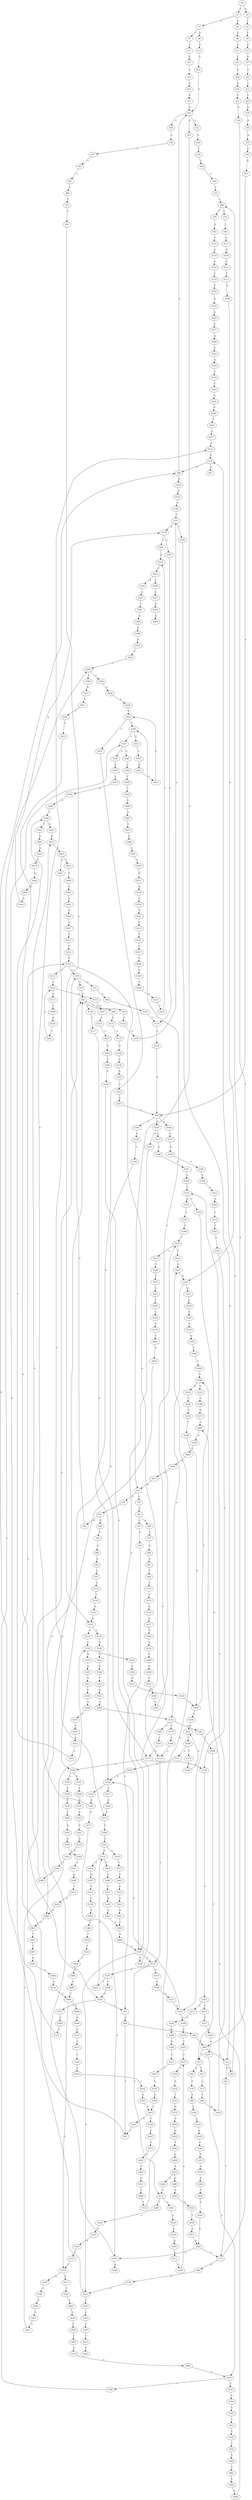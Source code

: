 strict digraph  {
	S0 -> S1 [ label = T ];
	S0 -> S2 [ label = G ];
	S1 -> S3 [ label = A ];
	S1 -> S4 [ label = G ];
	S2 -> S5 [ label = T ];
	S3 -> S6 [ label = A ];
	S3 -> S7 [ label = C ];
	S4 -> S8 [ label = A ];
	S5 -> S9 [ label = C ];
	S6 -> S10 [ label = A ];
	S7 -> S11 [ label = T ];
	S8 -> S12 [ label = A ];
	S9 -> S13 [ label = G ];
	S10 -> S14 [ label = G ];
	S11 -> S15 [ label = A ];
	S12 -> S16 [ label = C ];
	S13 -> S17 [ label = G ];
	S14 -> S18 [ label = A ];
	S15 -> S19 [ label = A ];
	S16 -> S20 [ label = G ];
	S17 -> S21 [ label = C ];
	S18 -> S22 [ label = A ];
	S18 -> S23 [ label = G ];
	S18 -> S24 [ label = C ];
	S19 -> S25 [ label = A ];
	S20 -> S26 [ label = A ];
	S21 -> S27 [ label = T ];
	S22 -> S28 [ label = G ];
	S23 -> S29 [ label = A ];
	S24 -> S30 [ label = A ];
	S25 -> S31 [ label = G ];
	S26 -> S32 [ label = G ];
	S27 -> S33 [ label = C ];
	S28 -> S34 [ label = T ];
	S29 -> S35 [ label = C ];
	S29 -> S36 [ label = G ];
	S30 -> S37 [ label = A ];
	S31 -> S18 [ label = A ];
	S32 -> S38 [ label = G ];
	S33 -> S39 [ label = G ];
	S34 -> S40 [ label = A ];
	S35 -> S41 [ label = T ];
	S36 -> S42 [ label = T ];
	S37 -> S43 [ label = A ];
	S38 -> S44 [ label = T ];
	S39 -> S45 [ label = A ];
	S40 -> S46 [ label = G ];
	S41 -> S47 [ label = C ];
	S41 -> S48 [ label = A ];
	S42 -> S49 [ label = G ];
	S42 -> S50 [ label = A ];
	S43 -> S51 [ label = C ];
	S44 -> S52 [ label = A ];
	S44 -> S53 [ label = T ];
	S45 -> S54 [ label = A ];
	S46 -> S55 [ label = T ];
	S47 -> S56 [ label = G ];
	S48 -> S57 [ label = A ];
	S49 -> S58 [ label = A ];
	S50 -> S59 [ label = G ];
	S51 -> S60 [ label = A ];
	S52 -> S61 [ label = G ];
	S52 -> S62 [ label = A ];
	S53 -> S63 [ label = T ];
	S53 -> S64 [ label = G ];
	S54 -> S65 [ label = C ];
	S55 -> S66 [ label = C ];
	S56 -> S67 [ label = A ];
	S57 -> S68 [ label = G ];
	S58 -> S69 [ label = G ];
	S59 -> S70 [ label = A ];
	S59 -> S71 [ label = G ];
	S60 -> S72 [ label = T ];
	S61 -> S73 [ label = T ];
	S62 -> S74 [ label = A ];
	S63 -> S75 [ label = A ];
	S64 -> S76 [ label = T ];
	S65 -> S77 [ label = A ];
	S66 -> S78 [ label = T ];
	S66 -> S79 [ label = A ];
	S67 -> S80 [ label = G ];
	S68 -> S81 [ label = A ];
	S69 -> S82 [ label = A ];
	S70 -> S83 [ label = G ];
	S71 -> S84 [ label = A ];
	S72 -> S85 [ label = A ];
	S73 -> S86 [ label = A ];
	S73 -> S66 [ label = C ];
	S74 -> S87 [ label = A ];
	S74 -> S88 [ label = G ];
	S75 -> S89 [ label = C ];
	S76 -> S90 [ label = T ];
	S77 -> S91 [ label = G ];
	S78 -> S92 [ label = G ];
	S79 -> S93 [ label = T ];
	S80 -> S94 [ label = G ];
	S80 -> S95 [ label = T ];
	S81 -> S96 [ label = T ];
	S82 -> S97 [ label = C ];
	S83 -> S98 [ label = T ];
	S83 -> S99 [ label = G ];
	S83 -> S100 [ label = C ];
	S84 -> S101 [ label = A ];
	S85 -> S102 [ label = G ];
	S86 -> S103 [ label = A ];
	S88 -> S18 [ label = A ];
	S88 -> S104 [ label = G ];
	S89 -> S105 [ label = G ];
	S90 -> S106 [ label = T ];
	S91 -> S107 [ label = T ];
	S91 -> S108 [ label = G ];
	S91 -> S109 [ label = C ];
	S92 -> S110 [ label = T ];
	S93 -> S111 [ label = A ];
	S94 -> S44 [ label = T ];
	S95 -> S112 [ label = A ];
	S96 -> S113 [ label = A ];
	S97 -> S114 [ label = A ];
	S98 -> S115 [ label = C ];
	S99 -> S116 [ label = A ];
	S100 -> S117 [ label = C ];
	S101 -> S118 [ label = C ];
	S102 -> S119 [ label = G ];
	S102 -> S120 [ label = A ];
	S103 -> S121 [ label = A ];
	S104 -> S122 [ label = A ];
	S105 -> S123 [ label = T ];
	S106 -> S124 [ label = A ];
	S107 -> S125 [ label = T ];
	S107 -> S126 [ label = A ];
	S108 -> S127 [ label = G ];
	S109 -> S128 [ label = C ];
	S110 -> S129 [ label = G ];
	S111 -> S130 [ label = G ];
	S112 -> S131 [ label = T ];
	S112 -> S132 [ label = A ];
	S112 -> S59 [ label = G ];
	S113 -> S133 [ label = T ];
	S114 -> S134 [ label = T ];
	S115 -> S135 [ label = A ];
	S116 -> S136 [ label = G ];
	S117 -> S137 [ label = G ];
	S118 -> S138 [ label = A ];
	S119 -> S139 [ label = T ];
	S120 -> S140 [ label = T ];
	S121 -> S88 [ label = G ];
	S121 -> S141 [ label = C ];
	S122 -> S142 [ label = G ];
	S123 -> S143 [ label = A ];
	S123 -> S144 [ label = C ];
	S124 -> S145 [ label = G ];
	S125 -> S146 [ label = A ];
	S126 -> S147 [ label = A ];
	S127 -> S148 [ label = G ];
	S128 -> S149 [ label = G ];
	S129 -> S150 [ label = A ];
	S130 -> S151 [ label = T ];
	S131 -> S152 [ label = A ];
	S132 -> S153 [ label = C ];
	S133 -> S154 [ label = G ];
	S134 -> S155 [ label = A ];
	S135 -> S156 [ label = G ];
	S136 -> S157 [ label = G ];
	S137 -> S158 [ label = G ];
	S137 -> S159 [ label = C ];
	S138 -> S91 [ label = G ];
	S139 -> S160 [ label = C ];
	S139 -> S161 [ label = G ];
	S140 -> S162 [ label = G ];
	S141 -> S163 [ label = G ];
	S142 -> S157 [ label = G ];
	S143 -> S164 [ label = A ];
	S144 -> S165 [ label = G ];
	S145 -> S166 [ label = C ];
	S146 -> S167 [ label = C ];
	S147 -> S168 [ label = G ];
	S147 -> S121 [ label = A ];
	S147 -> S153 [ label = C ];
	S148 -> S169 [ label = G ];
	S149 -> S158 [ label = G ];
	S150 -> S170 [ label = C ];
	S151 -> S171 [ label = T ];
	S152 -> S172 [ label = A ];
	S152 -> S173 [ label = G ];
	S153 -> S174 [ label = G ];
	S153 -> S175 [ label = C ];
	S153 -> S176 [ label = T ];
	S154 -> S177 [ label = G ];
	S155 -> S102 [ label = G ];
	S156 -> S178 [ label = A ];
	S157 -> S179 [ label = A ];
	S157 -> S180 [ label = T ];
	S158 -> S181 [ label = T ];
	S158 -> S182 [ label = A ];
	S159 -> S183 [ label = G ];
	S160 -> S184 [ label = C ];
	S161 -> S185 [ label = A ];
	S162 -> S186 [ label = T ];
	S163 -> S187 [ label = G ];
	S164 -> S188 [ label = G ];
	S165 -> S189 [ label = A ];
	S165 -> S190 [ label = G ];
	S166 -> S191 [ label = G ];
	S167 -> S192 [ label = G ];
	S168 -> S193 [ label = T ];
	S169 -> S194 [ label = A ];
	S170 -> S195 [ label = T ];
	S171 -> S196 [ label = G ];
	S172 -> S197 [ label = G ];
	S173 -> S198 [ label = T ];
	S174 -> S199 [ label = T ];
	S175 -> S200 [ label = T ];
	S175 -> S201 [ label = A ];
	S176 -> S202 [ label = C ];
	S176 -> S203 [ label = T ];
	S177 -> S204 [ label = G ];
	S178 -> S205 [ label = A ];
	S179 -> S206 [ label = C ];
	S179 -> S207 [ label = A ];
	S180 -> S52 [ label = A ];
	S181 -> S208 [ label = T ];
	S182 -> S209 [ label = C ];
	S183 -> S210 [ label = T ];
	S183 -> S211 [ label = C ];
	S184 -> S212 [ label = G ];
	S185 -> S213 [ label = G ];
	S186 -> S214 [ label = T ];
	S187 -> S215 [ label = T ];
	S188 -> S193 [ label = T ];
	S189 -> S216 [ label = C ];
	S190 -> S217 [ label = A ];
	S190 -> S218 [ label = T ];
	S191 -> S219 [ label = G ];
	S192 -> S123 [ label = T ];
	S193 -> S220 [ label = T ];
	S193 -> S221 [ label = G ];
	S194 -> S222 [ label = A ];
	S195 -> S223 [ label = A ];
	S196 -> S224 [ label = A ];
	S197 -> S225 [ label = C ];
	S198 -> S226 [ label = A ];
	S199 -> S227 [ label = C ];
	S200 -> S228 [ label = C ];
	S201 -> S229 [ label = C ];
	S202 -> S230 [ label = G ];
	S203 -> S231 [ label = G ];
	S204 -> S232 [ label = A ];
	S205 -> S233 [ label = C ];
	S206 -> S234 [ label = C ];
	S207 -> S118 [ label = C ];
	S208 -> S235 [ label = G ];
	S209 -> S236 [ label = G ];
	S210 -> S237 [ label = T ];
	S211 -> S238 [ label = C ];
	S212 -> S239 [ label = T ];
	S213 -> S240 [ label = C ];
	S214 -> S241 [ label = G ];
	S215 -> S242 [ label = A ];
	S216 -> S243 [ label = T ];
	S217 -> S244 [ label = A ];
	S218 -> S245 [ label = A ];
	S219 -> S246 [ label = G ];
	S220 -> S247 [ label = G ];
	S221 -> S248 [ label = T ];
	S222 -> S249 [ label = G ];
	S223 -> S250 [ label = G ];
	S224 -> S251 [ label = A ];
	S224 -> S252 [ label = G ];
	S225 -> S253 [ label = A ];
	S226 -> S254 [ label = T ];
	S227 -> S165 [ label = G ];
	S228 -> S255 [ label = A ];
	S229 -> S256 [ label = G ];
	S230 -> S67 [ label = A ];
	S230 -> S257 [ label = T ];
	S231 -> S258 [ label = T ];
	S231 -> S259 [ label = G ];
	S232 -> S260 [ label = C ];
	S233 -> S261 [ label = A ];
	S234 -> S262 [ label = C ];
	S235 -> S263 [ label = A ];
	S236 -> S264 [ label = T ];
	S237 -> S265 [ label = A ];
	S238 -> S266 [ label = G ];
	S239 -> S267 [ label = T ];
	S240 -> S268 [ label = A ];
	S241 -> S269 [ label = A ];
	S243 -> S270 [ label = A ];
	S244 -> S271 [ label = C ];
	S245 -> S272 [ label = A ];
	S245 -> S273 [ label = G ];
	S246 -> S274 [ label = T ];
	S247 -> S224 [ label = A ];
	S248 -> S275 [ label = T ];
	S249 -> S276 [ label = C ];
	S250 -> S277 [ label = G ];
	S251 -> S278 [ label = A ];
	S252 -> S279 [ label = T ];
	S252 -> S280 [ label = C ];
	S252 -> S281 [ label = G ];
	S253 -> S282 [ label = G ];
	S254 -> S152 [ label = A ];
	S255 -> S283 [ label = G ];
	S256 -> S284 [ label = A ];
	S257 -> S285 [ label = C ];
	S258 -> S286 [ label = C ];
	S259 -> S287 [ label = G ];
	S260 -> S288 [ label = C ];
	S261 -> S91 [ label = G ];
	S262 -> S289 [ label = A ];
	S262 -> S290 [ label = C ];
	S263 -> S291 [ label = C ];
	S264 -> S292 [ label = G ];
	S265 -> S293 [ label = G ];
	S266 -> S294 [ label = C ];
	S267 -> S295 [ label = C ];
	S267 -> S296 [ label = T ];
	S268 -> S297 [ label = C ];
	S269 -> S252 [ label = G ];
	S270 -> S298 [ label = C ];
	S271 -> S299 [ label = T ];
	S272 -> S74 [ label = A ];
	S273 -> S300 [ label = A ];
	S274 -> S301 [ label = A ];
	S275 -> S302 [ label = A ];
	S276 -> S303 [ label = C ];
	S277 -> S304 [ label = A ];
	S278 -> S305 [ label = C ];
	S279 -> S306 [ label = A ];
	S280 -> S307 [ label = C ];
	S281 -> S308 [ label = T ];
	S282 -> S309 [ label = T ];
	S283 -> S310 [ label = C ];
	S284 -> S311 [ label = C ];
	S285 -> S312 [ label = C ];
	S286 -> S313 [ label = C ];
	S287 -> S314 [ label = T ];
	S288 -> S315 [ label = G ];
	S289 -> S316 [ label = C ];
	S290 -> S317 [ label = C ];
	S291 -> S318 [ label = G ];
	S292 -> S319 [ label = G ];
	S293 -> S320 [ label = A ];
	S294 -> S321 [ label = T ];
	S295 -> S322 [ label = G ];
	S296 -> S323 [ label = T ];
	S296 -> S324 [ label = C ];
	S297 -> S325 [ label = C ];
	S298 -> S326 [ label = A ];
	S299 -> S327 [ label = T ];
	S300 -> S83 [ label = G ];
	S300 -> S328 [ label = A ];
	S301 -> S329 [ label = G ];
	S302 -> S330 [ label = T ];
	S303 -> S331 [ label = G ];
	S304 -> S332 [ label = G ];
	S305 -> S333 [ label = C ];
	S306 -> S132 [ label = A ];
	S307 -> S137 [ label = G ];
	S308 -> S53 [ label = T ];
	S309 -> S334 [ label = A ];
	S310 -> S335 [ label = T ];
	S311 -> S336 [ label = T ];
	S312 -> S337 [ label = A ];
	S313 -> S338 [ label = A ];
	S314 -> S339 [ label = C ];
	S315 -> S340 [ label = T ];
	S316 -> S341 [ label = T ];
	S317 -> S342 [ label = A ];
	S318 -> S343 [ label = A ];
	S319 -> S344 [ label = T ];
	S320 -> S345 [ label = A ];
	S320 -> S346 [ label = C ];
	S321 -> S347 [ label = T ];
	S322 -> S348 [ label = T ];
	S323 -> S349 [ label = C ];
	S324 -> S350 [ label = C ];
	S325 -> S351 [ label = G ];
	S326 -> S352 [ label = T ];
	S327 -> S231 [ label = G ];
	S327 -> S353 [ label = C ];
	S329 -> S73 [ label = T ];
	S329 -> S300 [ label = A ];
	S330 -> S354 [ label = C ];
	S331 -> S159 [ label = C ];
	S332 -> S355 [ label = A ];
	S333 -> S356 [ label = G ];
	S334 -> S147 [ label = A ];
	S335 -> S357 [ label = G ];
	S335 -> S358 [ label = A ];
	S336 -> S270 [ label = A ];
	S337 -> S359 [ label = A ];
	S337 -> S360 [ label = C ];
	S338 -> S361 [ label = G ];
	S339 -> S362 [ label = T ];
	S340 -> S363 [ label = C ];
	S341 -> S364 [ label = A ];
	S342 -> S365 [ label = G ];
	S343 -> S366 [ label = C ];
	S344 -> S367 [ label = C ];
	S345 -> S368 [ label = A ];
	S346 -> S369 [ label = C ];
	S347 -> S370 [ label = C ];
	S348 -> S371 [ label = C ];
	S348 -> S372 [ label = T ];
	S349 -> S373 [ label = G ];
	S350 -> S374 [ label = G ];
	S351 -> S375 [ label = A ];
	S352 -> S376 [ label = G ];
	S353 -> S377 [ label = T ];
	S354 -> S378 [ label = G ];
	S355 -> S379 [ label = C ];
	S356 -> S380 [ label = T ];
	S357 -> S381 [ label = T ];
	S358 -> S382 [ label = T ];
	S359 -> S383 [ label = C ];
	S360 -> S384 [ label = C ];
	S361 -> S385 [ label = T ];
	S362 -> S386 [ label = C ];
	S363 -> S387 [ label = C ];
	S364 -> S388 [ label = G ];
	S366 -> S389 [ label = G ];
	S367 -> S390 [ label = G ];
	S368 -> S391 [ label = C ];
	S369 -> S392 [ label = C ];
	S369 -> S393 [ label = A ];
	S370 -> S394 [ label = G ];
	S371 -> S395 [ label = G ];
	S372 -> S396 [ label = C ];
	S373 -> S397 [ label = A ];
	S374 -> S398 [ label = T ];
	S375 -> S399 [ label = C ];
	S376 -> S400 [ label = G ];
	S377 -> S401 [ label = C ];
	S378 -> S402 [ label = T ];
	S379 -> S403 [ label = C ];
	S380 -> S404 [ label = T ];
	S381 -> S405 [ label = A ];
	S382 -> S406 [ label = A ];
	S383 -> S407 [ label = C ];
	S384 -> S408 [ label = T ];
	S385 -> S409 [ label = A ];
	S386 -> S410 [ label = T ];
	S387 -> S337 [ label = A ];
	S387 -> S411 [ label = C ];
	S388 -> S412 [ label = A ];
	S389 -> S413 [ label = G ];
	S390 -> S414 [ label = T ];
	S391 -> S415 [ label = T ];
	S392 -> S416 [ label = G ];
	S393 -> S417 [ label = A ];
	S394 -> S418 [ label = A ];
	S395 -> S190 [ label = G ];
	S396 -> S322 [ label = G ];
	S397 -> S419 [ label = A ];
	S398 -> S267 [ label = T ];
	S399 -> S420 [ label = G ];
	S399 -> S421 [ label = T ];
	S400 -> S422 [ label = G ];
	S401 -> S423 [ label = C ];
	S402 -> S424 [ label = A ];
	S403 -> S425 [ label = G ];
	S404 -> S296 [ label = T ];
	S405 -> S426 [ label = G ];
	S406 -> S427 [ label = G ];
	S407 -> S428 [ label = G ];
	S408 -> S429 [ label = T ];
	S409 -> S147 [ label = A ];
	S410 -> S430 [ label = T ];
	S411 -> S431 [ label = C ];
	S412 -> S432 [ label = C ];
	S413 -> S433 [ label = A ];
	S414 -> S434 [ label = A ];
	S415 -> S435 [ label = C ];
	S416 -> S436 [ label = T ];
	S417 -> S437 [ label = C ];
	S418 -> S438 [ label = T ];
	S418 -> S439 [ label = G ];
	S419 -> S440 [ label = G ];
	S420 -> S413 [ label = G ];
	S421 -> S441 [ label = G ];
	S422 -> S442 [ label = T ];
	S423 -> S443 [ label = A ];
	S424 -> S444 [ label = G ];
	S425 -> S445 [ label = G ];
	S426 -> S446 [ label = T ];
	S427 -> S447 [ label = G ];
	S428 -> S448 [ label = A ];
	S429 -> S449 [ label = C ];
	S430 -> S450 [ label = C ];
	S431 -> S451 [ label = G ];
	S432 -> S369 [ label = C ];
	S433 -> S452 [ label = T ];
	S433 -> S453 [ label = A ];
	S434 -> S444 [ label = G ];
	S435 -> S454 [ label = T ];
	S436 -> S455 [ label = C ];
	S437 -> S456 [ label = T ];
	S438 -> S457 [ label = C ];
	S439 -> S95 [ label = T ];
	S440 -> S458 [ label = A ];
	S441 -> S459 [ label = G ];
	S442 -> S460 [ label = A ];
	S443 -> S461 [ label = G ];
	S444 -> S462 [ label = A ];
	S445 -> S463 [ label = T ];
	S446 -> S464 [ label = T ];
	S447 -> S139 [ label = T ];
	S448 -> S399 [ label = C ];
	S449 -> S465 [ label = A ];
	S450 -> S466 [ label = A ];
	S451 -> S467 [ label = T ];
	S452 -> S468 [ label = T ];
	S453 -> S271 [ label = C ];
	S454 -> S469 [ label = T ];
	S455 -> S470 [ label = G ];
	S455 -> S387 [ label = C ];
	S456 -> S471 [ label = C ];
	S457 -> S472 [ label = A ];
	S458 -> S473 [ label = G ];
	S459 -> S474 [ label = G ];
	S460 -> S475 [ label = A ];
	S461 -> S385 [ label = T ];
	S462 -> S476 [ label = T ];
	S462 -> S83 [ label = G ];
	S463 -> S477 [ label = A ];
	S464 -> S478 [ label = A ];
	S465 -> S479 [ label = T ];
	S466 -> S480 [ label = G ];
	S467 -> S455 [ label = C ];
	S468 -> S481 [ label = A ];
	S469 -> S482 [ label = T ];
	S470 -> S190 [ label = G ];
	S471 -> S230 [ label = G ];
	S472 -> S483 [ label = A ];
	S473 -> S29 [ label = A ];
	S474 -> S484 [ label = A ];
	S475 -> S485 [ label = G ];
	S475 -> S486 [ label = C ];
	S476 -> S487 [ label = T ];
	S477 -> S272 [ label = A ];
	S478 -> S488 [ label = G ];
	S479 -> S489 [ label = G ];
	S480 -> S490 [ label = C ];
	S481 -> S491 [ label = C ];
	S482 -> S492 [ label = C ];
	S483 -> S493 [ label = A ];
	S484 -> S494 [ label = G ];
	S485 -> S495 [ label = G ];
	S486 -> S175 [ label = C ];
	S487 -> S496 [ label = C ];
	S488 -> S320 [ label = A ];
	S489 -> S497 [ label = C ];
	S490 -> S498 [ label = A ];
	S490 -> S335 [ label = T ];
	S491 -> S499 [ label = G ];
	S492 -> S500 [ label = G ];
	S493 -> S501 [ label = G ];
	S494 -> S502 [ label = G ];
	S495 -> S503 [ label = G ];
	S496 -> S504 [ label = A ];
	S497 -> S505 [ label = G ];
	S498 -> S506 [ label = G ];
	S499 -> S507 [ label = A ];
	S500 -> S397 [ label = A ];
	S501 -> S508 [ label = T ];
	S502 -> S179 [ label = A ];
	S503 -> S509 [ label = T ];
	S504 -> S510 [ label = G ];
	S505 -> S511 [ label = G ];
	S506 -> S512 [ label = A ];
	S507 -> S513 [ label = G ];
	S508 -> S514 [ label = T ];
	S509 -> S515 [ label = A ];
	S510 -> S490 [ label = C ];
	S511 -> S516 [ label = G ];
	S512 -> S517 [ label = C ];
	S513 -> S518 [ label = T ];
	S514 -> S247 [ label = G ];
	S515 -> S329 [ label = G ];
	S516 -> S519 [ label = C ];
	S517 -> S520 [ label = T ];
	S518 -> S112 [ label = A ];
	S519 -> S521 [ label = G ];
	S520 -> S522 [ label = T ];
	S521 -> S523 [ label = C ];
	S522 -> S524 [ label = C ];
	S523 -> S525 [ label = T ];
	S524 -> S526 [ label = G ];
	S525 -> S527 [ label = C ];
	S526 -> S418 [ label = A ];
	S527 -> S528 [ label = A ];
	S528 -> S529 [ label = G ];
	S529 -> S530 [ label = G ];
	S530 -> S531 [ label = A ];
	S531 -> S532 [ label = C ];
	S532 -> S234 [ label = C ];
}
